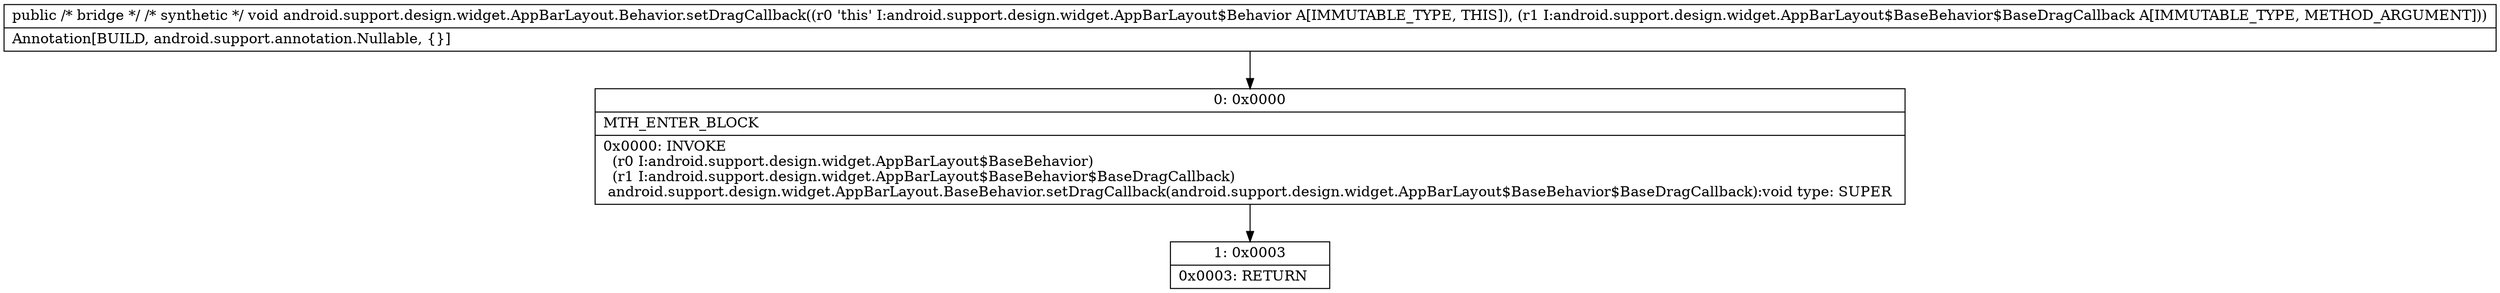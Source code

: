 digraph "CFG forandroid.support.design.widget.AppBarLayout.Behavior.setDragCallback(Landroid\/support\/design\/widget\/AppBarLayout$BaseBehavior$BaseDragCallback;)V" {
Node_0 [shape=record,label="{0\:\ 0x0000|MTH_ENTER_BLOCK\l|0x0000: INVOKE  \l  (r0 I:android.support.design.widget.AppBarLayout$BaseBehavior)\l  (r1 I:android.support.design.widget.AppBarLayout$BaseBehavior$BaseDragCallback)\l android.support.design.widget.AppBarLayout.BaseBehavior.setDragCallback(android.support.design.widget.AppBarLayout$BaseBehavior$BaseDragCallback):void type: SUPER \l}"];
Node_1 [shape=record,label="{1\:\ 0x0003|0x0003: RETURN   \l}"];
MethodNode[shape=record,label="{public \/* bridge *\/ \/* synthetic *\/ void android.support.design.widget.AppBarLayout.Behavior.setDragCallback((r0 'this' I:android.support.design.widget.AppBarLayout$Behavior A[IMMUTABLE_TYPE, THIS]), (r1 I:android.support.design.widget.AppBarLayout$BaseBehavior$BaseDragCallback A[IMMUTABLE_TYPE, METHOD_ARGUMENT]))  | Annotation[BUILD, android.support.annotation.Nullable, \{\}]\l}"];
MethodNode -> Node_0;
Node_0 -> Node_1;
}

